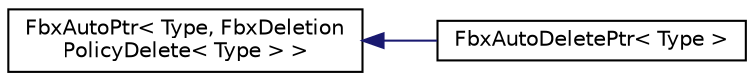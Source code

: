digraph "クラス階層図"
{
  edge [fontname="Helvetica",fontsize="10",labelfontname="Helvetica",labelfontsize="10"];
  node [fontname="Helvetica",fontsize="10",shape=record];
  rankdir="LR";
  Node0 [label="FbxAutoPtr\< Type, FbxDeletion\lPolicyDelete\< Type \> \>",height=0.2,width=0.4,color="black", fillcolor="white", style="filled",URL="$class_fbx_auto_ptr.html"];
  Node0 -> Node1 [dir="back",color="midnightblue",fontsize="10",style="solid",fontname="Helvetica"];
  Node1 [label="FbxAutoDeletePtr\< Type \>",height=0.2,width=0.4,color="black", fillcolor="white", style="filled",URL="$class_fbx_auto_delete_ptr.html",tooltip="Scoped pointer for FbxNew allocations, which call FbxDelete() to deallocate. "];
}
